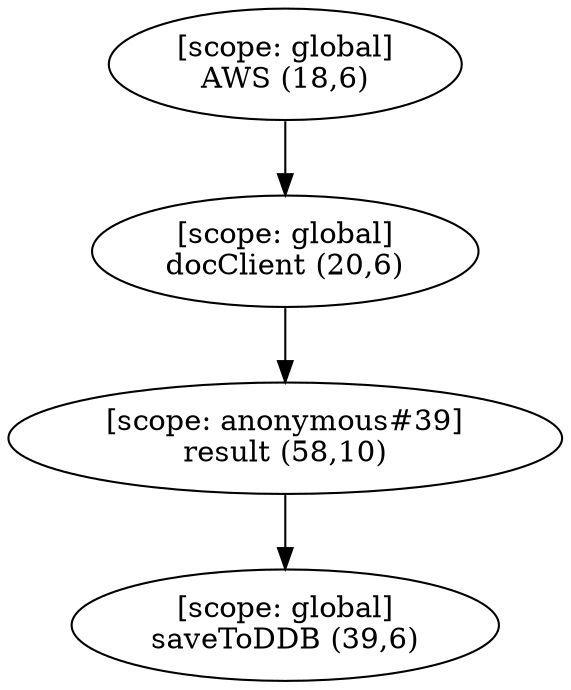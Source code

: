 digraph G {
  graph [ rankdir =TB ];
subgraph global {
  graph [ label = "Scope [global]" ];
  "[scope: global]
AWS (18,6)";
  "[scope: global]
docClient (20,6)";
  "[scope: global]
saveToDDB (39,6)";
}

subgraph anonymous_39 {
  graph [ label = "Scope [anonymous_39]" ];
  "[scope: anonymous#39]
result (58,10)";
}

  "[scope: global]
AWS (18,6)" -> "[scope: global]
docClient (20,6)";
  "[scope: global]
docClient (20,6)" -> "[scope: anonymous#39]
result (58,10)";
  "[scope: anonymous#39]
result (58,10)" -> "[scope: global]
saveToDDB (39,6)";
}
